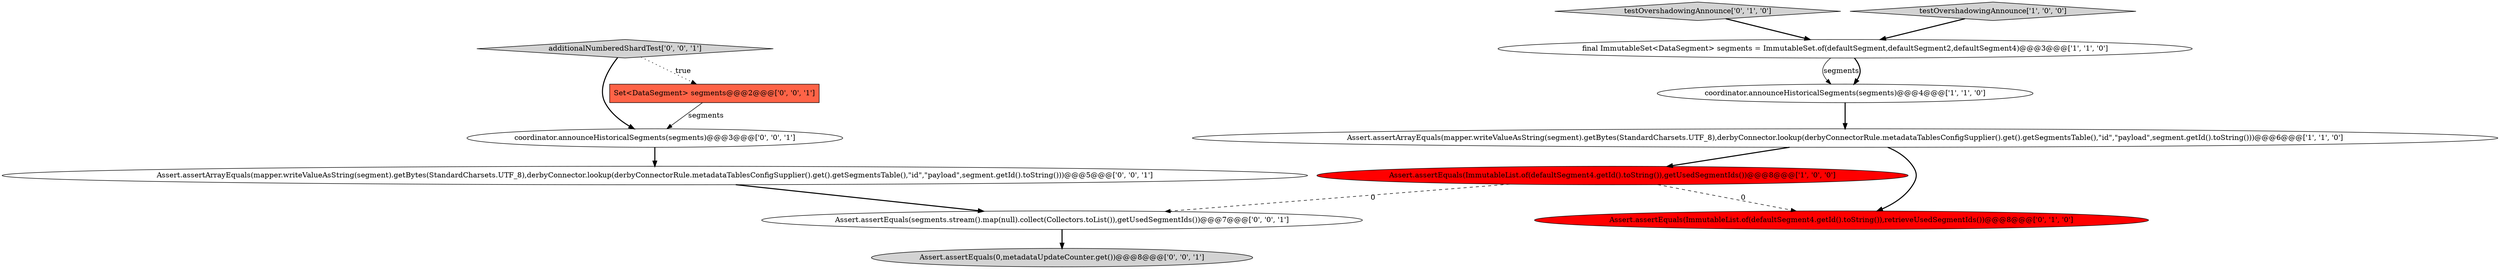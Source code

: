 digraph {
1 [style = filled, label = "Assert.assertArrayEquals(mapper.writeValueAsString(segment).getBytes(StandardCharsets.UTF_8),derbyConnector.lookup(derbyConnectorRule.metadataTablesConfigSupplier().get().getSegmentsTable(),\"id\",\"payload\",segment.getId().toString()))@@@6@@@['1', '1', '0']", fillcolor = white, shape = ellipse image = "AAA0AAABBB1BBB"];
5 [style = filled, label = "testOvershadowingAnnounce['0', '1', '0']", fillcolor = lightgray, shape = diamond image = "AAA0AAABBB2BBB"];
8 [style = filled, label = "Assert.assertEquals(segments.stream().map(null).collect(Collectors.toList()),getUsedSegmentIds())@@@7@@@['0', '0', '1']", fillcolor = white, shape = ellipse image = "AAA0AAABBB3BBB"];
9 [style = filled, label = "Assert.assertEquals(0,metadataUpdateCounter.get())@@@8@@@['0', '0', '1']", fillcolor = lightgray, shape = ellipse image = "AAA0AAABBB3BBB"];
10 [style = filled, label = "additionalNumberedShardTest['0', '0', '1']", fillcolor = lightgray, shape = diamond image = "AAA0AAABBB3BBB"];
2 [style = filled, label = "Assert.assertEquals(ImmutableList.of(defaultSegment4.getId().toString()),getUsedSegmentIds())@@@8@@@['1', '0', '0']", fillcolor = red, shape = ellipse image = "AAA1AAABBB1BBB"];
12 [style = filled, label = "coordinator.announceHistoricalSegments(segments)@@@3@@@['0', '0', '1']", fillcolor = white, shape = ellipse image = "AAA0AAABBB3BBB"];
7 [style = filled, label = "Assert.assertArrayEquals(mapper.writeValueAsString(segment).getBytes(StandardCharsets.UTF_8),derbyConnector.lookup(derbyConnectorRule.metadataTablesConfigSupplier().get().getSegmentsTable(),\"id\",\"payload\",segment.getId().toString()))@@@5@@@['0', '0', '1']", fillcolor = white, shape = ellipse image = "AAA0AAABBB3BBB"];
0 [style = filled, label = "coordinator.announceHistoricalSegments(segments)@@@4@@@['1', '1', '0']", fillcolor = white, shape = ellipse image = "AAA0AAABBB1BBB"];
3 [style = filled, label = "testOvershadowingAnnounce['1', '0', '0']", fillcolor = lightgray, shape = diamond image = "AAA0AAABBB1BBB"];
4 [style = filled, label = "final ImmutableSet<DataSegment> segments = ImmutableSet.of(defaultSegment,defaultSegment2,defaultSegment4)@@@3@@@['1', '1', '0']", fillcolor = white, shape = ellipse image = "AAA0AAABBB1BBB"];
6 [style = filled, label = "Assert.assertEquals(ImmutableList.of(defaultSegment4.getId().toString()),retrieveUsedSegmentIds())@@@8@@@['0', '1', '0']", fillcolor = red, shape = ellipse image = "AAA1AAABBB2BBB"];
11 [style = filled, label = "Set<DataSegment> segments@@@2@@@['0', '0', '1']", fillcolor = tomato, shape = box image = "AAA0AAABBB3BBB"];
4->0 [style = solid, label="segments"];
1->2 [style = bold, label=""];
11->12 [style = solid, label="segments"];
1->6 [style = bold, label=""];
7->8 [style = bold, label=""];
10->11 [style = dotted, label="true"];
10->12 [style = bold, label=""];
3->4 [style = bold, label=""];
0->1 [style = bold, label=""];
2->8 [style = dashed, label="0"];
12->7 [style = bold, label=""];
5->4 [style = bold, label=""];
4->0 [style = bold, label=""];
8->9 [style = bold, label=""];
2->6 [style = dashed, label="0"];
}
